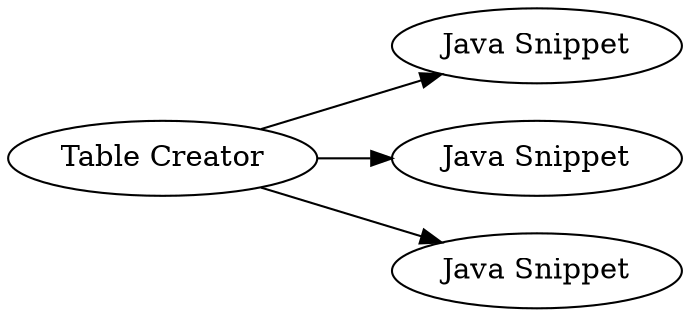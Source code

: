 digraph {
	1 -> 10
	1 -> 11
	1 -> 9
	1 [label="Table Creator"]
	11 [label="Java Snippet"]
	10 [label="Java Snippet"]
	9 [label="Java Snippet"]
	rankdir=LR
}
